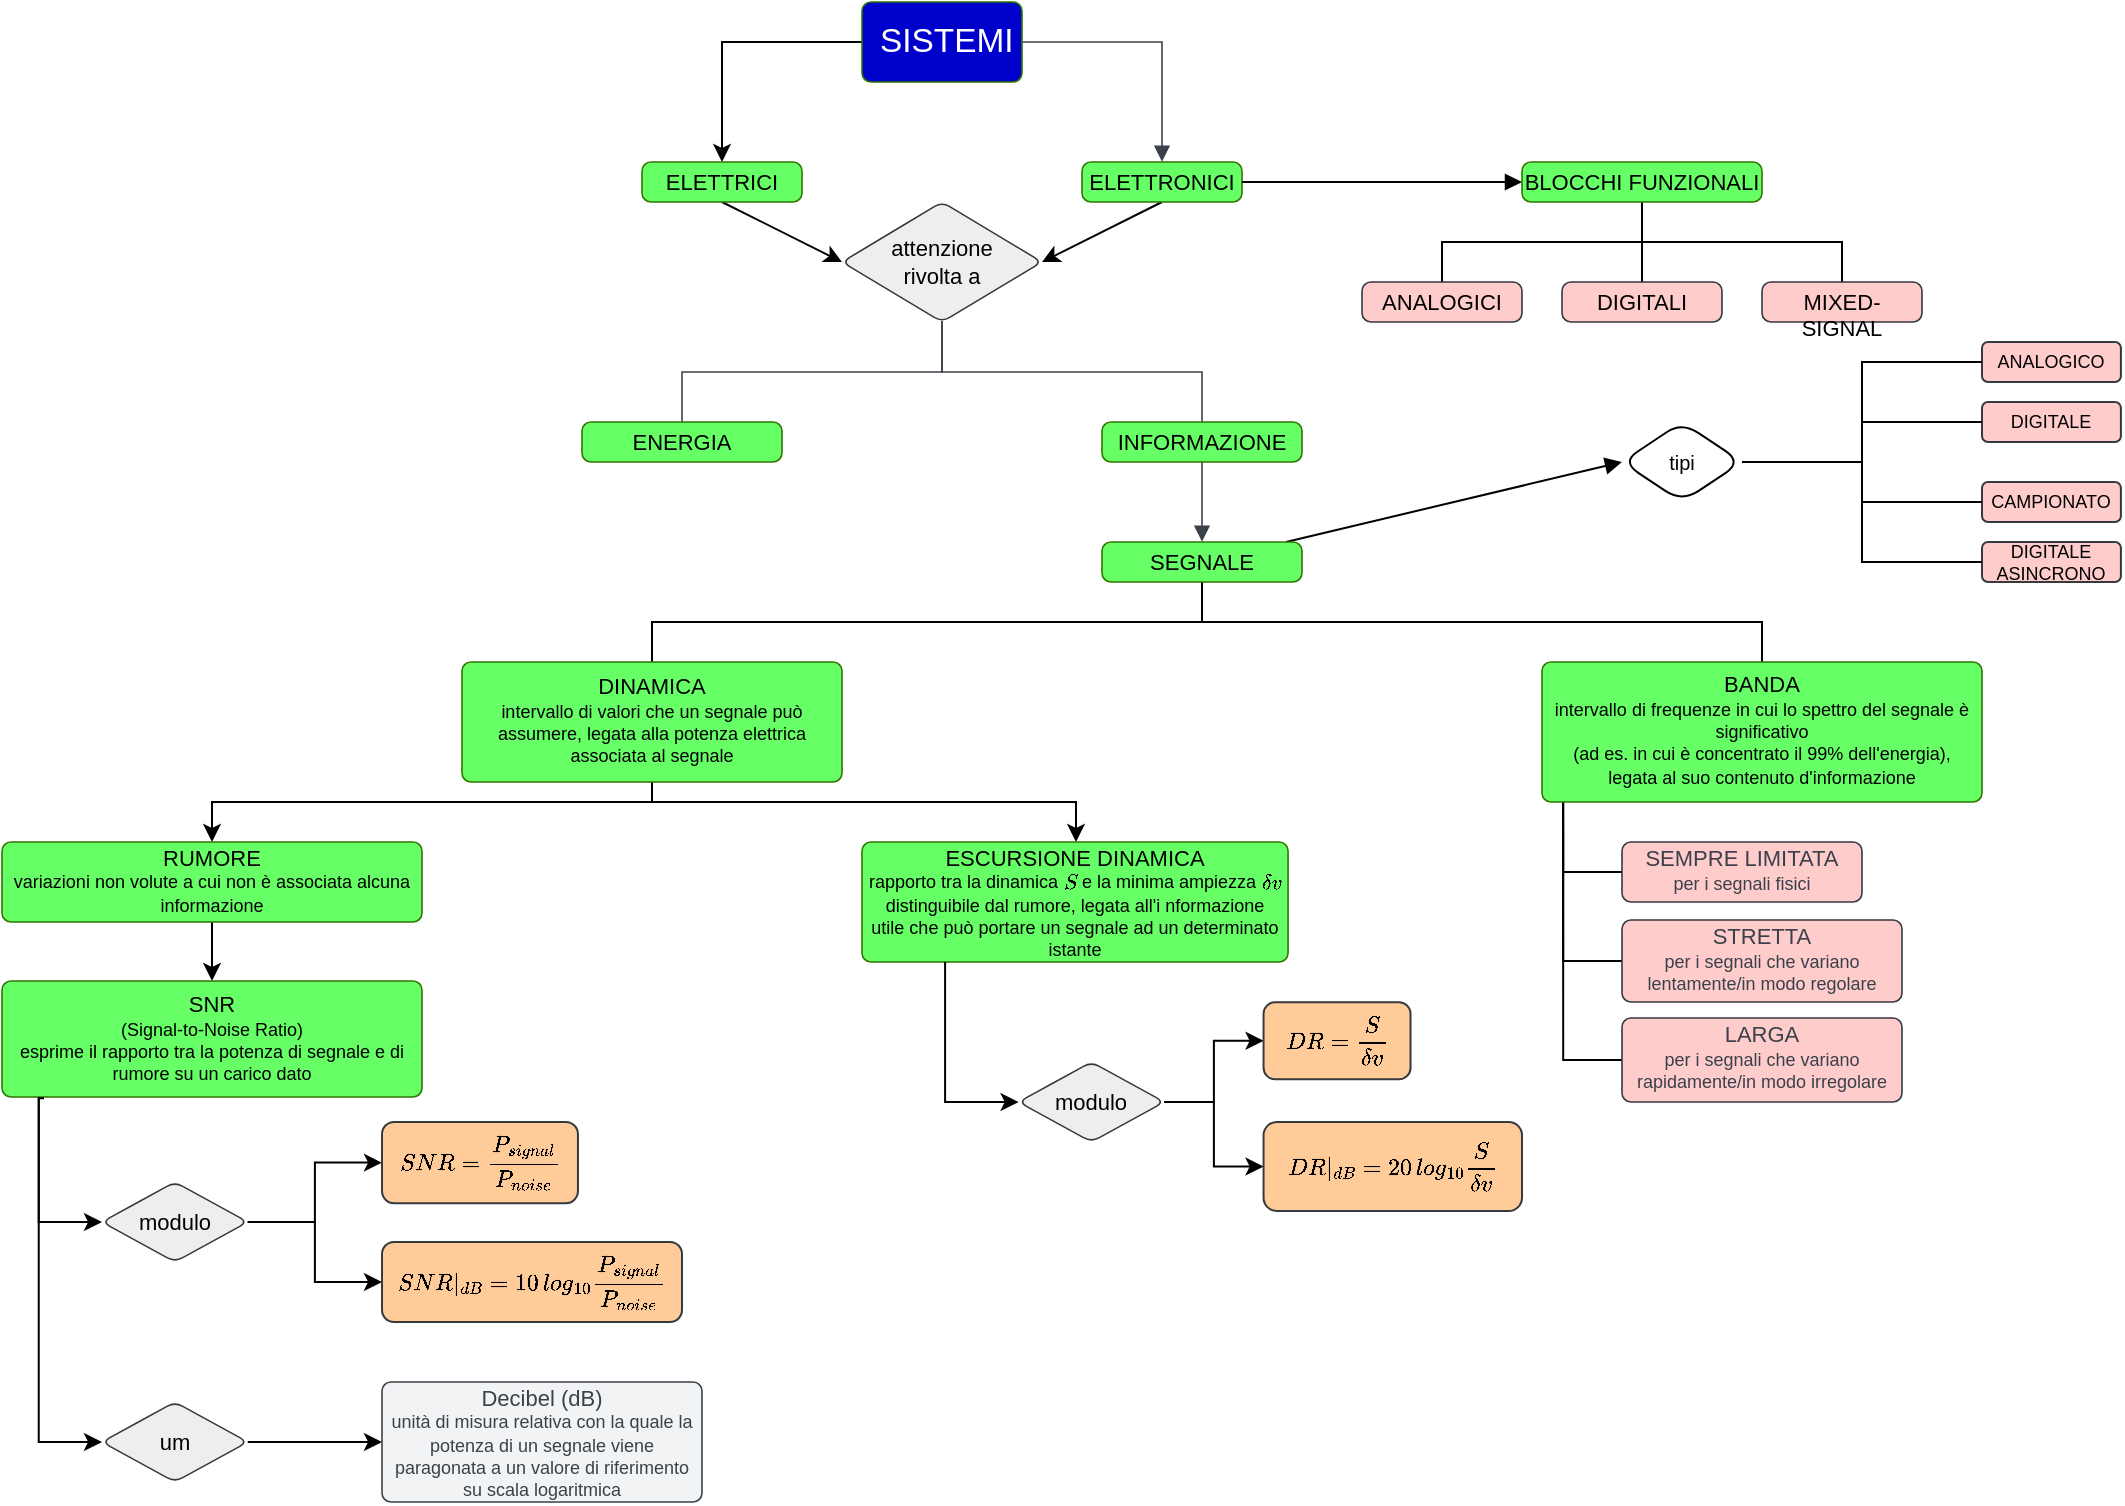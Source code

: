 <mxfile version="18.2.0" type="github">
  <diagram id="KbQLy3OMnYTvDfTse-Bw" name="Page-1">
    <mxGraphModel dx="2347" dy="2997" grid="1" gridSize="10" guides="1" tooltips="1" connect="1" arrows="1" fold="1" page="1" pageScale="1" pageWidth="1169" pageHeight="827" math="1" shadow="0">
      <root>
        <mxCell id="0" />
        <mxCell id="1" parent="0" />
        <mxCell id="S8-AEcQRGxQJLUGlmGjb-95" style="edgeStyle=orthogonalEdgeStyle;rounded=0;orthogonalLoop=1;jettySize=auto;html=1;entryX=0.5;entryY=0;entryDx=0;entryDy=0;fontSize=11;" edge="1" parent="1" source="V_KuhvTImbU-2_eGopWf-1" target="V_KuhvTImbU-2_eGopWf-2">
          <mxGeometry relative="1" as="geometry" />
        </mxCell>
        <UserObject label="SISTEMI" lucidchartObjectId="9QElXrMDOgw3" id="V_KuhvTImbU-2_eGopWf-1">
          <mxCell style="html=1;overflow=block;blockSpacing=1;whiteSpace=wrap;fontSize=16.7;spacing=9;strokeOpacity=100;fillOpacity=100;rounded=1;absoluteArcSize=1;arcSize=9;strokeWidth=0.8;fillColor=#0000CC;strokeColor=#2D7600;fontColor=#FFFFFF;container=0;" parent="1" vertex="1">
            <mxGeometry x="440" y="-1640" width="80" height="40" as="geometry" />
          </mxCell>
        </UserObject>
        <mxCell id="S8-AEcQRGxQJLUGlmGjb-93" style="rounded=0;orthogonalLoop=1;jettySize=auto;html=1;entryX=0;entryY=0.5;entryDx=0;entryDy=0;fontSize=11;exitX=0.5;exitY=1;exitDx=0;exitDy=0;" edge="1" parent="1" source="V_KuhvTImbU-2_eGopWf-2" target="V_KuhvTImbU-2_eGopWf-6">
          <mxGeometry relative="1" as="geometry" />
        </mxCell>
        <UserObject label="ELETTRICI" lucidchartObjectId="oREl5EtMewR." id="V_KuhvTImbU-2_eGopWf-2">
          <mxCell style="html=1;overflow=block;blockSpacing=1;whiteSpace=wrap;fontSize=11;spacing=0;strokeOpacity=100;fillOpacity=100;rounded=1;absoluteArcSize=1;arcSize=9;strokeWidth=0.8;fillColor=#66FF66;strokeColor=#2D7600;fontColor=#000000;container=0;" parent="1" vertex="1">
            <mxGeometry x="330" y="-1560" width="80" height="20" as="geometry" />
          </mxCell>
        </UserObject>
        <mxCell id="S8-AEcQRGxQJLUGlmGjb-92" style="rounded=0;orthogonalLoop=1;jettySize=auto;html=1;entryX=1;entryY=0.5;entryDx=0;entryDy=0;fontSize=11;exitX=0.5;exitY=1;exitDx=0;exitDy=0;" edge="1" parent="1" source="V_KuhvTImbU-2_eGopWf-3" target="V_KuhvTImbU-2_eGopWf-6">
          <mxGeometry relative="1" as="geometry" />
        </mxCell>
        <UserObject label="ELETTRONICI" lucidchartObjectId="GREljfqATe~l" id="V_KuhvTImbU-2_eGopWf-3">
          <mxCell style="html=1;overflow=block;blockSpacing=1;whiteSpace=wrap;fontSize=11;spacing=0;strokeOpacity=100;fillOpacity=100;rounded=1;absoluteArcSize=1;arcSize=9;strokeWidth=0.8;fillColor=#66FF66;strokeColor=#2D7600;fontColor=#000000;container=0;" parent="1" vertex="1">
            <mxGeometry x="550" y="-1560" width="80" height="20" as="geometry" />
          </mxCell>
        </UserObject>
        <UserObject label="" lucidchartObjectId="fVElLN0B~Lug" id="V_KuhvTImbU-2_eGopWf-5">
          <mxCell style="html=1;jettySize=18;whiteSpace=wrap;fontSize=13;strokeColor=#3a414a;strokeOpacity=100;strokeWidth=0.8;rounded=1;arcSize=0;edgeStyle=orthogonalEdgeStyle;startArrow=none;endArrow=block;endFill=1;exitX=1.002;exitY=0.5;exitPerimeter=0;entryX=0.5;entryY=-0.008;entryPerimeter=0;" parent="1" source="V_KuhvTImbU-2_eGopWf-1" target="V_KuhvTImbU-2_eGopWf-3" edge="1">
            <mxGeometry width="100" height="100" relative="1" as="geometry">
              <Array as="points" />
            </mxGeometry>
          </mxCell>
        </UserObject>
        <UserObject label="attenzione&lt;br&gt;rivolta a" lucidchartObjectId="2ZElksRTVC9U" id="V_KuhvTImbU-2_eGopWf-6">
          <mxCell style="html=1;overflow=block;blockSpacing=1;whiteSpace=wrap;rhombus;fontSize=11;spacing=2;strokeColor=#36393d;strokeOpacity=100;fillOpacity=100;rounded=1;absoluteArcSize=1;arcSize=9;fillColor=#eeeeee;strokeWidth=0.8;align=center;labelPosition=center;verticalLabelPosition=middle;verticalAlign=middle;fontColor=#000000;container=0;" parent="1" vertex="1">
            <mxGeometry x="430" y="-1540" width="100" height="60" as="geometry" />
          </mxCell>
        </UserObject>
        <UserObject label="ENERGIA" lucidchartObjectId="r1El8VEPG0fk" id="V_KuhvTImbU-2_eGopWf-9">
          <mxCell style="html=1;overflow=block;blockSpacing=1;whiteSpace=wrap;fontSize=11;align=center;spacing=3.8;strokeOpacity=100;fillOpacity=100;rounded=1;absoluteArcSize=1;arcSize=9;strokeWidth=0.8;fillColor=#66FF66;strokeColor=#2D7600;fontColor=#000000;container=0;" parent="1" vertex="1">
            <mxGeometry x="300" y="-1430" width="100" height="20" as="geometry" />
          </mxCell>
        </UserObject>
        <UserObject label="INFORMAZIONE" lucidchartObjectId="41ElJIFpAn1h" id="V_KuhvTImbU-2_eGopWf-10">
          <mxCell style="html=1;overflow=block;blockSpacing=1;whiteSpace=wrap;fontSize=11;spacing=3.8;strokeOpacity=100;fillOpacity=100;rounded=1;absoluteArcSize=1;arcSize=9;strokeWidth=0.8;fillColor=#66FF66;strokeColor=#2D7600;fontColor=#000000;container=0;" parent="1" vertex="1">
            <mxGeometry x="560" y="-1430" width="100" height="20" as="geometry" />
          </mxCell>
        </UserObject>
        <mxCell id="S8-AEcQRGxQJLUGlmGjb-97" style="edgeStyle=orthogonalEdgeStyle;rounded=0;orthogonalLoop=1;jettySize=auto;html=1;entryX=0.5;entryY=0;entryDx=0;entryDy=0;fontSize=11;endArrow=none;endFill=0;" edge="1" parent="1" source="V_KuhvTImbU-2_eGopWf-11" target="V_KuhvTImbU-2_eGopWf-15">
          <mxGeometry relative="1" as="geometry">
            <Array as="points">
              <mxPoint x="830" y="-1520" />
              <mxPoint x="930" y="-1520" />
            </Array>
          </mxGeometry>
        </mxCell>
        <mxCell id="S8-AEcQRGxQJLUGlmGjb-98" style="edgeStyle=orthogonalEdgeStyle;rounded=0;orthogonalLoop=1;jettySize=auto;html=1;entryX=0.5;entryY=0;entryDx=0;entryDy=0;fontSize=11;endArrow=none;endFill=0;" edge="1" parent="1" source="V_KuhvTImbU-2_eGopWf-11" target="V_KuhvTImbU-2_eGopWf-14">
          <mxGeometry relative="1" as="geometry" />
        </mxCell>
        <mxCell id="S8-AEcQRGxQJLUGlmGjb-99" style="edgeStyle=orthogonalEdgeStyle;rounded=0;orthogonalLoop=1;jettySize=auto;html=1;entryX=0.5;entryY=0;entryDx=0;entryDy=0;fontSize=11;endArrow=none;endFill=0;" edge="1" parent="1" source="V_KuhvTImbU-2_eGopWf-11" target="V_KuhvTImbU-2_eGopWf-13">
          <mxGeometry relative="1" as="geometry">
            <Array as="points">
              <mxPoint x="830" y="-1520" />
              <mxPoint x="730" y="-1520" />
            </Array>
          </mxGeometry>
        </mxCell>
        <UserObject label="BLOCCHI FUNZIONALI" lucidchartObjectId="E5El9gGK8zPB" id="V_KuhvTImbU-2_eGopWf-11">
          <mxCell style="html=1;overflow=block;blockSpacing=1;whiteSpace=wrap;fontSize=11;spacing=0;strokeOpacity=100;fillOpacity=100;rounded=1;absoluteArcSize=1;arcSize=9;strokeWidth=0.8;fillColor=#66FF66;strokeColor=#2D7600;fontColor=#000000;container=0;" parent="1" vertex="1">
            <mxGeometry x="770" y="-1560" width="120" height="20" as="geometry" />
          </mxCell>
        </UserObject>
        <mxCell id="S8-AEcQRGxQJLUGlmGjb-33" style="edgeStyle=orthogonalEdgeStyle;rounded=0;orthogonalLoop=1;jettySize=auto;html=1;entryX=0;entryY=0.5;entryDx=0;entryDy=0;fontFamily=Helvetica;fontSize=9;endArrow=block;endFill=1;strokeColor=#000000;" edge="1" parent="1" source="V_KuhvTImbU-2_eGopWf-3" target="V_KuhvTImbU-2_eGopWf-11">
          <mxGeometry relative="1" as="geometry" />
        </mxCell>
        <UserObject label="ANALOGICI" lucidchartObjectId="~5ElXes_VRlE" id="V_KuhvTImbU-2_eGopWf-13">
          <mxCell style="html=1;overflow=block;blockSpacing=1;whiteSpace=wrap;fontSize=11;spacing=3.8;strokeColor=#36393d;strokeOpacity=100;fillOpacity=100;rounded=1;absoluteArcSize=1;arcSize=9;fillColor=#ffcccc;strokeWidth=0.8;container=0;" parent="1" vertex="1">
            <mxGeometry x="690" y="-1500" width="80" height="20" as="geometry" />
          </mxCell>
        </UserObject>
        <UserObject label="DIGITALI" lucidchartObjectId="h6ElQ-4IRWUj" id="V_KuhvTImbU-2_eGopWf-14">
          <mxCell style="html=1;overflow=block;blockSpacing=1;whiteSpace=wrap;fontSize=11;spacing=3.8;strokeColor=#36393d;strokeOpacity=100;fillOpacity=100;rounded=1;absoluteArcSize=1;arcSize=9;fillColor=#ffcccc;strokeWidth=0.8;container=0;" parent="1" vertex="1">
            <mxGeometry x="790" y="-1500" width="80" height="20" as="geometry" />
          </mxCell>
        </UserObject>
        <UserObject label="MIXED-SIGNAL" lucidchartObjectId="l6El-GRD.1cs" id="V_KuhvTImbU-2_eGopWf-15">
          <mxCell style="html=1;overflow=block;blockSpacing=1;whiteSpace=wrap;fontSize=11;spacing=3.8;strokeColor=#36393d;strokeOpacity=100;fillOpacity=100;rounded=1;absoluteArcSize=1;arcSize=9;fillColor=#ffcccc;strokeWidth=0.8;container=0;" parent="1" vertex="1">
            <mxGeometry x="890" y="-1500" width="80" height="20" as="geometry" />
          </mxCell>
        </UserObject>
        <mxCell id="S8-AEcQRGxQJLUGlmGjb-69" style="edgeStyle=orthogonalEdgeStyle;rounded=0;orthogonalLoop=1;jettySize=auto;html=1;entryX=0.5;entryY=0;entryDx=0;entryDy=0;fontSize=9;exitX=0.5;exitY=1;exitDx=0;exitDy=0;endArrow=none;endFill=0;" edge="1" parent="1" source="V_KuhvTImbU-2_eGopWf-19" target="V_KuhvTImbU-2_eGopWf-21">
          <mxGeometry relative="1" as="geometry">
            <Array as="points">
              <mxPoint x="610" y="-1330" />
              <mxPoint x="335" y="-1330" />
            </Array>
          </mxGeometry>
        </mxCell>
        <mxCell id="S8-AEcQRGxQJLUGlmGjb-70" style="edgeStyle=orthogonalEdgeStyle;rounded=0;orthogonalLoop=1;jettySize=auto;html=1;entryX=0.5;entryY=0;entryDx=0;entryDy=0;fontSize=9;exitX=0.5;exitY=1;exitDx=0;exitDy=0;endArrow=none;endFill=0;" edge="1" parent="1" source="V_KuhvTImbU-2_eGopWf-19" target="V_KuhvTImbU-2_eGopWf-22">
          <mxGeometry relative="1" as="geometry">
            <Array as="points">
              <mxPoint x="610" y="-1330" />
              <mxPoint x="890" y="-1330" />
            </Array>
          </mxGeometry>
        </mxCell>
        <mxCell id="S8-AEcQRGxQJLUGlmGjb-112" style="edgeStyle=none;rounded=0;jumpSize=6;orthogonalLoop=1;jettySize=auto;html=1;entryX=0;entryY=0.5;entryDx=0;entryDy=0;fontSize=10;endArrow=block;endFill=1;endSize=6;strokeWidth=1;" edge="1" parent="1" source="V_KuhvTImbU-2_eGopWf-19" target="S8-AEcQRGxQJLUGlmGjb-106">
          <mxGeometry relative="1" as="geometry" />
        </mxCell>
        <UserObject label="SEGNALE" lucidchartObjectId="i~ElQbq9KEDh" id="V_KuhvTImbU-2_eGopWf-19">
          <mxCell style="html=1;overflow=block;blockSpacing=1;whiteSpace=wrap;fontSize=11;spacing=3.8;strokeOpacity=100;fillOpacity=100;rounded=1;absoluteArcSize=1;arcSize=9;strokeWidth=0.8;fillColor=#66FF66;strokeColor=#2D7600;fontColor=#000000;container=0;" parent="1" vertex="1">
            <mxGeometry x="560" y="-1370" width="100" height="20" as="geometry" />
          </mxCell>
        </UserObject>
        <UserObject label="" lucidchartObjectId="vaFlGMC20mRY" id="V_KuhvTImbU-2_eGopWf-20">
          <mxCell style="html=1;jettySize=18;whiteSpace=wrap;fontSize=13;strokeColor=#3a414a;strokeOpacity=100;strokeWidth=0.8;rounded=1;arcSize=12;edgeStyle=orthogonalEdgeStyle;startArrow=none;endArrow=block;endFill=1;exitX=0.5;exitY=1.012;exitPerimeter=0;entryX=0.5;entryY=-0.008;entryPerimeter=0;" parent="1" source="V_KuhvTImbU-2_eGopWf-10" target="V_KuhvTImbU-2_eGopWf-19" edge="1">
            <mxGeometry width="100" height="100" relative="1" as="geometry">
              <Array as="points" />
            </mxGeometry>
          </mxCell>
        </UserObject>
        <mxCell id="S8-AEcQRGxQJLUGlmGjb-72" style="edgeStyle=orthogonalEdgeStyle;rounded=0;orthogonalLoop=1;jettySize=auto;html=1;entryX=0.5;entryY=0;entryDx=0;entryDy=0;fontSize=9;" edge="1" parent="1" source="V_KuhvTImbU-2_eGopWf-21" target="V_KuhvTImbU-2_eGopWf-23">
          <mxGeometry relative="1" as="geometry">
            <Array as="points">
              <mxPoint x="335" y="-1240" />
              <mxPoint x="115" y="-1240" />
            </Array>
          </mxGeometry>
        </mxCell>
        <mxCell id="S8-AEcQRGxQJLUGlmGjb-73" style="edgeStyle=orthogonalEdgeStyle;rounded=0;orthogonalLoop=1;jettySize=auto;html=1;fontSize=9;" edge="1" parent="1" source="V_KuhvTImbU-2_eGopWf-21" target="V_KuhvTImbU-2_eGopWf-25">
          <mxGeometry relative="1" as="geometry">
            <Array as="points">
              <mxPoint x="335" y="-1240" />
              <mxPoint x="547" y="-1240" />
            </Array>
          </mxGeometry>
        </mxCell>
        <UserObject label="&lt;div style=&quot;display: flex; justify-content: center; text-align: center; align-items: baseline; font-size: 9px; line-height: 1.25; margin-top: -2px;&quot;&gt;&lt;span style=&quot;&quot;&gt;&lt;span style=&quot;font-size: 11px;&quot;&gt;DINAMICA&lt;br style=&quot;font-size: 11px;&quot;&gt;&lt;/span&gt;&lt;span style=&quot;&quot;&gt;intervallo di valori che un segnale può assumere, legata alla potenza elettrica associata al segnale&lt;/span&gt;&lt;/span&gt;&lt;/div&gt;" lucidchartObjectId="CaFlC.bQDcfy" id="V_KuhvTImbU-2_eGopWf-21">
          <mxCell style="html=1;overflow=block;blockSpacing=1;whiteSpace=wrap;fontSize=11;spacing=3.8;strokeOpacity=100;fillOpacity=100;rounded=1;absoluteArcSize=1;arcSize=9;strokeWidth=0.8;fontFamily=Helvetica;fillColor=#66FF66;strokeColor=#2D7600;fontColor=#000000;container=0;" parent="1" vertex="1">
            <mxGeometry x="240" y="-1310" width="190" height="60" as="geometry" />
          </mxCell>
        </UserObject>
        <mxCell id="S8-AEcQRGxQJLUGlmGjb-89" style="edgeStyle=orthogonalEdgeStyle;rounded=0;orthogonalLoop=1;jettySize=auto;html=1;exitX=0.048;exitY=1;exitDx=0;exitDy=0;exitPerimeter=0;entryX=0;entryY=0.5;entryDx=0;entryDy=0;fontSize=9;endArrow=none;endFill=0;" edge="1" parent="1" source="V_KuhvTImbU-2_eGopWf-22" target="V_KuhvTImbU-2_eGopWf-54">
          <mxGeometry relative="1" as="geometry">
            <Array as="points">
              <mxPoint x="791" y="-1160" />
            </Array>
          </mxGeometry>
        </mxCell>
        <mxCell id="S8-AEcQRGxQJLUGlmGjb-90" style="edgeStyle=orthogonalEdgeStyle;rounded=0;orthogonalLoop=1;jettySize=auto;html=1;exitX=0.048;exitY=1.003;exitDx=0;exitDy=0;exitPerimeter=0;entryX=0;entryY=0.5;entryDx=0;entryDy=0;fontSize=9;endArrow=none;endFill=0;" edge="1" parent="1" source="V_KuhvTImbU-2_eGopWf-22" target="V_KuhvTImbU-2_eGopWf-55">
          <mxGeometry relative="1" as="geometry">
            <Array as="points">
              <mxPoint x="791" y="-1111" />
            </Array>
          </mxGeometry>
        </mxCell>
        <mxCell id="S8-AEcQRGxQJLUGlmGjb-91" style="edgeStyle=orthogonalEdgeStyle;rounded=0;orthogonalLoop=1;jettySize=auto;html=1;exitX=0.048;exitY=1;exitDx=0;exitDy=0;exitPerimeter=0;entryX=0;entryY=0.5;entryDx=0;entryDy=0;fontSize=9;endArrow=none;endFill=0;" edge="1" parent="1" source="V_KuhvTImbU-2_eGopWf-22" target="V_KuhvTImbU-2_eGopWf-53">
          <mxGeometry relative="1" as="geometry">
            <Array as="points">
              <mxPoint x="791" y="-1205" />
            </Array>
          </mxGeometry>
        </mxCell>
        <UserObject label="&lt;div style=&quot;display: flex; justify-content: center; text-align: center; align-items: baseline; font-size: 11px; line-height: 1.25; margin-top: -2px;&quot;&gt;&lt;span style=&quot;font-size: 9px;&quot;&gt;&lt;span style=&quot;font-size: 11px;&quot;&gt;BANDA&lt;br style=&quot;font-size: 11px;&quot;&gt;&lt;/span&gt;&lt;span style=&quot;&quot;&gt;intervallo di frequenze in cui lo spettro del segnale è significativo&lt;br style=&quot;&quot;&gt;(ad es. in cui è concentrato il 99% dell&#39;energia), legata al suo contenuto d&#39;informazione&lt;br style=&quot;font-size: 11px;&quot;&gt;&lt;/span&gt;&lt;/span&gt;&lt;/div&gt;" lucidchartObjectId="NaFljsvgDDDa" id="V_KuhvTImbU-2_eGopWf-22">
          <mxCell style="html=1;overflow=block;blockSpacing=1;whiteSpace=wrap;fontSize=11;spacing=3.8;strokeOpacity=100;fillOpacity=100;rounded=1;absoluteArcSize=1;arcSize=9;strokeWidth=0.8;fillColor=#66FF66;strokeColor=#2D7600;fontColor=#000000;container=0;points=[[0,0,0,0,0],[0,0.24,0,0,0],[0,0.5,0,0,0],[0,0.76,0,0,0],[0,1,0,0,0],[0.05,1,0,0,2],[0.25,0,0,0,0],[0.25,1,0,0,0],[0.5,0,0,0,0],[0.5,1,0,0,0],[0.75,0,0,0,0],[0.75,1,0,0,0],[1,0,0,0,0],[1,0.26,0,0,0],[1,0.5,0,0,0],[1,0.76,0,0,0],[1,1,0,0,0]];" parent="1" vertex="1">
            <mxGeometry x="780" y="-1310" width="220" height="70" as="geometry" />
          </mxCell>
        </UserObject>
        <mxCell id="S8-AEcQRGxQJLUGlmGjb-68" style="edgeStyle=orthogonalEdgeStyle;rounded=0;orthogonalLoop=1;jettySize=auto;html=1;entryX=0.5;entryY=0;entryDx=0;entryDy=0;fontSize=9;" edge="1" parent="1" source="V_KuhvTImbU-2_eGopWf-23" target="V_KuhvTImbU-2_eGopWf-27">
          <mxGeometry relative="1" as="geometry" />
        </mxCell>
        <UserObject label="&lt;div style=&quot;display: flex; justify-content: center; text-align: center; align-items: baseline; font-size: 9px; line-height: 1.25; margin-top: -2px;&quot;&gt;&lt;span style=&quot;&quot;&gt;&lt;span style=&quot;font-size: 11px;&quot;&gt;RUMORE&lt;br style=&quot;font-size: 11px;&quot;&gt;&lt;/span&gt;&lt;span style=&quot;&quot;&gt;variazioni non volute a cui non è associata alcuna informazione&lt;/span&gt;&lt;/span&gt;&lt;/div&gt;" lucidchartObjectId="ceFloytlK~nw" id="V_KuhvTImbU-2_eGopWf-23">
          <mxCell style="html=1;overflow=block;blockSpacing=1;whiteSpace=wrap;fontSize=11;spacing=3.8;strokeOpacity=100;fillOpacity=100;rounded=1;absoluteArcSize=1;arcSize=9;strokeWidth=0.8;fillColor=#66FF66;strokeColor=#2D7600;fontColor=#000000;container=0;" parent="1" vertex="1">
            <mxGeometry x="10" y="-1220" width="210" height="40" as="geometry" />
          </mxCell>
        </UserObject>
        <UserObject label="&lt;div style=&quot;display: flex; justify-content: center; text-align: center; align-items: baseline; font-size: 9px; line-height: 1.25; margin-top: -2px;&quot;&gt;&lt;span style=&quot;&quot;&gt;&lt;span style=&quot;font-size: 11px;&quot;&gt;ESCURSIONE DINAMICA&lt;br style=&quot;font-size: 11px;&quot;&gt;&lt;/span&gt;&lt;span style=&quot;&quot;&gt;rapporto tra la dinamica \(S\) e la minima ampiezza \(\delta v\) distinguibile dal rumore, legata all&#39;i nformazione utile che può portare un segnale ad un determinato istante&lt;/span&gt;&lt;/span&gt;&lt;/div&gt;" lucidchartObjectId="-iFlFDH.yqT3" id="V_KuhvTImbU-2_eGopWf-25">
          <mxCell style="html=1;overflow=block;blockSpacing=1;whiteSpace=wrap;fontSize=11;spacing=3.8;strokeOpacity=100;fillOpacity=100;rounded=1;absoluteArcSize=1;arcSize=9;strokeWidth=0.8;fillColor=#66FF66;strokeColor=#2D7600;fontColor=#000000;container=0;" parent="1" vertex="1">
            <mxGeometry x="440" y="-1220" width="213.03" height="60" as="geometry" />
          </mxCell>
        </UserObject>
        <UserObject label="&lt;div style=&quot;display: flex; justify-content: center; text-align: center; align-items: baseline; font-size: 9px; line-height: 1.25; margin-top: -2px;&quot;&gt;&lt;span style=&quot;&quot;&gt;&lt;span style=&quot;font-size: 11px;&quot;&gt;SNR&lt;br style=&quot;font-size: 11px;&quot;&gt;&lt;/span&gt;&lt;span style=&quot;&quot;&gt;(Signal-to-Noise Ratio)&lt;br style=&quot;font-size: 11px;&quot;&gt;esprime il rapporto tra la potenza di segnale e di rumore su un carico dato&lt;/span&gt;&lt;/span&gt;&lt;/div&gt;" lucidchartObjectId="NlFl~mT72mBA" id="V_KuhvTImbU-2_eGopWf-27">
          <mxCell style="html=1;overflow=block;blockSpacing=1;whiteSpace=wrap;fontSize=11;spacing=3.8;strokeOpacity=100;fillOpacity=100;rounded=1;absoluteArcSize=1;arcSize=9;strokeWidth=0.8;fillColor=#66FF66;strokeColor=#2D7600;fontColor=#000000;container=0;" parent="1" vertex="1">
            <mxGeometry x="10" y="-1150.5" width="210" height="58" as="geometry" />
          </mxCell>
        </UserObject>
        <UserObject label="" lucidchartObjectId="zpFlL2CMC-he" id="V_KuhvTImbU-2_eGopWf-29">
          <mxCell style="html=1;jettySize=18;whiteSpace=wrap;fontSize=13;strokeColor=#3a414a;strokeOpacity=100;strokeWidth=0.8;rounded=1;arcSize=0;edgeStyle=orthogonalEdgeStyle;startArrow=none;endArrow=none;endFill=0;exitX=0.5;exitY=0.991;exitPerimeter=0;entryX=0.5;entryY=-0.012;entryPerimeter=0;" parent="1" source="V_KuhvTImbU-2_eGopWf-6" target="V_KuhvTImbU-2_eGopWf-9" edge="1">
            <mxGeometry width="100" height="100" relative="1" as="geometry">
              <Array as="points" />
            </mxGeometry>
          </mxCell>
        </UserObject>
        <UserObject label="" lucidchartObjectId="CpFlIvJUsDqa" id="V_KuhvTImbU-2_eGopWf-30">
          <mxCell style="html=1;jettySize=18;whiteSpace=wrap;fontSize=13;strokeColor=#3a414a;strokeOpacity=100;strokeWidth=0.8;rounded=1;arcSize=0;edgeStyle=orthogonalEdgeStyle;startArrow=none;endArrow=none;endFill=0;exitX=0.5;exitY=0.991;exitPerimeter=0;entryX=0.5;entryY=-0.012;entryPerimeter=0;" parent="1" source="V_KuhvTImbU-2_eGopWf-6" target="V_KuhvTImbU-2_eGopWf-10" edge="1">
            <mxGeometry width="100" height="100" relative="1" as="geometry">
              <Array as="points" />
            </mxGeometry>
          </mxCell>
        </UserObject>
        <mxCell id="S8-AEcQRGxQJLUGlmGjb-74" style="edgeStyle=orthogonalEdgeStyle;rounded=0;orthogonalLoop=1;jettySize=auto;html=1;entryX=0;entryY=0.5;entryDx=0;entryDy=0;fontSize=10;" edge="1" parent="1" source="V_KuhvTImbU-2_eGopWf-31" target="S8-AEcQRGxQJLUGlmGjb-37">
          <mxGeometry relative="1" as="geometry" />
        </mxCell>
        <mxCell id="S8-AEcQRGxQJLUGlmGjb-75" style="edgeStyle=orthogonalEdgeStyle;rounded=0;orthogonalLoop=1;jettySize=auto;html=1;entryX=0;entryY=0.5;entryDx=0;entryDy=0;fontSize=10;" edge="1" parent="1" source="V_KuhvTImbU-2_eGopWf-31" target="S8-AEcQRGxQJLUGlmGjb-38">
          <mxGeometry relative="1" as="geometry" />
        </mxCell>
        <UserObject label="modulo" lucidchartObjectId="kuFlH_ao~T5j" id="V_KuhvTImbU-2_eGopWf-31">
          <mxCell style="html=1;overflow=block;blockSpacing=1;whiteSpace=wrap;rhombus;fontSize=11;spacing=3.8;strokeColor=#36393d;strokeOpacity=100;fillOpacity=100;rounded=1;absoluteArcSize=1;arcSize=9;fillColor=#eeeeee;strokeWidth=0.8;fontColor=#000000;container=0;" parent="1" vertex="1">
            <mxGeometry x="60" y="-1050" width="72.87" height="40" as="geometry" />
          </mxCell>
        </UserObject>
        <mxCell id="S8-AEcQRGxQJLUGlmGjb-17" style="rounded=0;orthogonalLoop=1;jettySize=auto;html=1;entryX=0;entryY=0.5;entryDx=0;entryDy=0;fontFamily=Helvetica;fontSize=14;exitX=0.1;exitY=1.01;exitDx=0;exitDy=0;exitPerimeter=0;edgeStyle=elbowEdgeStyle;" edge="1" parent="1" source="V_KuhvTImbU-2_eGopWf-27" target="V_KuhvTImbU-2_eGopWf-31">
          <mxGeometry relative="1" as="geometry">
            <Array as="points">
              <mxPoint x="28.372" y="-1055.75" />
            </Array>
          </mxGeometry>
        </mxCell>
        <UserObject label="um" lucidchartObjectId="7uFlqthe8yNe" id="V_KuhvTImbU-2_eGopWf-32">
          <mxCell style="html=1;overflow=block;blockSpacing=1;whiteSpace=wrap;rhombus;fontSize=11;spacing=3.8;strokeColor=#36393d;strokeOpacity=100;fillOpacity=100;rounded=1;absoluteArcSize=1;arcSize=9;fillColor=#eeeeee;strokeWidth=0.8;fontColor=#000000;container=0;" parent="1" vertex="1">
            <mxGeometry x="60" y="-940" width="72.87" height="40" as="geometry" />
          </mxCell>
        </UserObject>
        <mxCell id="S8-AEcQRGxQJLUGlmGjb-18" style="edgeStyle=elbowEdgeStyle;rounded=0;orthogonalLoop=1;jettySize=auto;html=1;entryX=0;entryY=0.5;entryDx=0;entryDy=0;fontFamily=Helvetica;fontSize=14;" edge="1" parent="1" source="V_KuhvTImbU-2_eGopWf-27" target="V_KuhvTImbU-2_eGopWf-32">
          <mxGeometry relative="1" as="geometry">
            <Array as="points">
              <mxPoint x="28.372" y="-1019" />
            </Array>
          </mxGeometry>
        </mxCell>
        <UserObject label="&lt;div style=&quot;display: flex; justify-content: center; text-align: center; align-items: baseline; line-height: 1.25; margin-top: -2px; font-size: 9px;&quot;&gt;&lt;span&gt;&lt;span style=&quot;color: rgb(58, 65, 74);&quot;&gt;&lt;font style=&quot;font-size: 11px;&quot;&gt;Decibel (dB)&lt;/font&gt;&lt;br&gt;&lt;/span&gt;&lt;span style=&quot;color: rgb(58, 65, 74);&quot;&gt;unità di misura relativa con la quale la potenza di un segnale viene paragonata a un valore di riferimento su scala logaritmica&lt;/span&gt;&lt;/span&gt;&lt;/div&gt;" lucidchartObjectId="TzFl0S9uKZ~m" id="V_KuhvTImbU-2_eGopWf-37">
          <mxCell style="html=1;overflow=block;blockSpacing=1;whiteSpace=wrap;fontSize=13;spacing=3.8;strokeColor=#3a414a;strokeOpacity=100;fillOpacity=100;rounded=1;absoluteArcSize=1;arcSize=9;fillColor=#f2f3f5;strokeWidth=0.8;container=0;" parent="1" vertex="1">
            <mxGeometry x="200" y="-950" width="160" height="60" as="geometry" />
          </mxCell>
        </UserObject>
        <mxCell id="S8-AEcQRGxQJLUGlmGjb-23" style="edgeStyle=elbowEdgeStyle;rounded=0;orthogonalLoop=1;jettySize=auto;html=1;fontFamily=Helvetica;fontSize=14;" edge="1" parent="1" source="V_KuhvTImbU-2_eGopWf-32" target="V_KuhvTImbU-2_eGopWf-37">
          <mxGeometry relative="1" as="geometry" />
        </mxCell>
        <mxCell id="S8-AEcQRGxQJLUGlmGjb-77" style="edgeStyle=orthogonalEdgeStyle;rounded=0;orthogonalLoop=1;jettySize=auto;html=1;entryX=0;entryY=0.5;entryDx=0;entryDy=0;fontSize=10;" edge="1" parent="1" source="V_KuhvTImbU-2_eGopWf-39" target="S8-AEcQRGxQJLUGlmGjb-6">
          <mxGeometry relative="1" as="geometry" />
        </mxCell>
        <mxCell id="S8-AEcQRGxQJLUGlmGjb-78" style="edgeStyle=orthogonalEdgeStyle;rounded=0;orthogonalLoop=1;jettySize=auto;html=1;entryX=0;entryY=0.5;entryDx=0;entryDy=0;fontSize=10;" edge="1" parent="1" source="V_KuhvTImbU-2_eGopWf-39" target="S8-AEcQRGxQJLUGlmGjb-39">
          <mxGeometry relative="1" as="geometry" />
        </mxCell>
        <UserObject label="modulo" lucidchartObjectId="eGFlUj89s3dI" id="V_KuhvTImbU-2_eGopWf-39">
          <mxCell style="html=1;overflow=block;blockSpacing=1;whiteSpace=wrap;rhombus;fontSize=11;spacing=3.8;strokeColor=#36393d;strokeOpacity=100;fillOpacity=100;rounded=1;absoluteArcSize=1;arcSize=9;fillColor=#eeeeee;strokeWidth=0.8;fontColor=#000000;container=0;" parent="1" vertex="1">
            <mxGeometry x="518.3" y="-1110" width="72.834" height="40" as="geometry" />
          </mxCell>
        </UserObject>
        <mxCell id="S8-AEcQRGxQJLUGlmGjb-7" style="edgeStyle=elbowEdgeStyle;rounded=0;orthogonalLoop=1;jettySize=auto;html=1;entryX=0;entryY=0.5;entryDx=0;entryDy=0;" edge="1" parent="1" source="V_KuhvTImbU-2_eGopWf-25" target="V_KuhvTImbU-2_eGopWf-39">
          <mxGeometry relative="1" as="geometry">
            <Array as="points">
              <mxPoint x="481.552" y="-1107.625" />
            </Array>
          </mxGeometry>
        </mxCell>
        <UserObject label="&lt;div style=&quot;display: flex; justify-content: center; text-align: center; align-items: baseline; font-size: 9px; line-height: 1.25; margin-top: -2px;&quot;&gt;&lt;span style=&quot;&quot;&gt;&lt;span style=&quot;font-size: 11px; color: rgb(58, 65, 74);&quot;&gt;SEMPRE LIMITATA&lt;br style=&quot;font-size: 11px;&quot;&gt;&lt;/span&gt;&lt;span style=&quot;color: rgb(58, 65, 74);&quot;&gt;per i segnali fisici&lt;/span&gt;&lt;/span&gt;&lt;/div&gt;" lucidchartObjectId="OPFlVcPKJhmu" id="V_KuhvTImbU-2_eGopWf-53">
          <mxCell style="html=1;overflow=block;blockSpacing=1;whiteSpace=wrap;fontSize=11;spacing=3.8;strokeColor=#36393d;strokeOpacity=100;rounded=1;absoluteArcSize=1;arcSize=9;strokeWidth=0.8;fillColor=#ffcccc;container=0;" parent="1" vertex="1">
            <mxGeometry x="820" y="-1220" width="120" height="30" as="geometry" />
          </mxCell>
        </UserObject>
        <UserObject label="&lt;div style=&quot;display: flex; justify-content: center; text-align: center; align-items: baseline; font-size: 9px; line-height: 1.25; margin-top: -2px;&quot;&gt;&lt;span style=&quot;&quot;&gt;&lt;span style=&quot;font-size: 11px; color: rgb(58, 65, 74);&quot;&gt;STRETTA&lt;br style=&quot;font-size: 11px;&quot;&gt;&lt;/span&gt;&lt;font style=&quot;font-size: 9px;&quot;&gt;&lt;span style=&quot;color: rgb(58, 65, 74);&quot;&gt;per i segnali che variano lentamente/in modo regolare&lt;/span&gt;&lt;/font&gt;&lt;/span&gt;&lt;/div&gt;" lucidchartObjectId="6TFlstYmunlc" id="V_KuhvTImbU-2_eGopWf-54">
          <mxCell style="html=1;overflow=block;blockSpacing=1;whiteSpace=wrap;fontSize=11;spacing=3.8;strokeColor=#36393d;strokeOpacity=100;rounded=1;absoluteArcSize=1;arcSize=9;strokeWidth=0.8;fillColor=#ffcccc;container=0;" parent="1" vertex="1">
            <mxGeometry x="820" y="-1181" width="140" height="41" as="geometry" />
          </mxCell>
        </UserObject>
        <UserObject label="&lt;div style=&quot;display: flex; justify-content: center; text-align: center; align-items: baseline; font-size: 9px; line-height: 1.25; margin-top: -2px;&quot;&gt;&lt;span style=&quot;&quot;&gt;&lt;span style=&quot;font-size: 11px; color: rgb(58, 65, 74);&quot;&gt;LARGA&lt;br style=&quot;font-size: 11px;&quot;&gt;&lt;/span&gt;&lt;span style=&quot;color: rgb(58, 65, 74);&quot;&gt;per i segnali che variano rapidamente/in modo irregolare&lt;/span&gt;&lt;/span&gt;&lt;/div&gt;" lucidchartObjectId="8TFl-1Wmz8BK" id="V_KuhvTImbU-2_eGopWf-55">
          <mxCell style="html=1;overflow=block;blockSpacing=1;whiteSpace=wrap;fontSize=11;spacing=3.8;strokeColor=#36393d;strokeOpacity=100;rounded=1;absoluteArcSize=1;arcSize=9;strokeWidth=0.8;fillColor=#ffcccc;container=0;" parent="1" vertex="1">
            <mxGeometry x="820" y="-1132" width="140" height="42" as="geometry" />
          </mxCell>
        </UserObject>
        <mxCell id="S8-AEcQRGxQJLUGlmGjb-6" value="$$DR|_{dB} = 20 \, log_{10} \frac{S}{\delta v}$$" style="rounded=1;whiteSpace=wrap;html=1;shadow=0;glass=0;sketch=0;fillColor=#ffcc99;strokeColor=#36393d;container=0;fontSize=10;" vertex="1" parent="1">
          <mxGeometry x="640.78" y="-1080" width="129.22" height="44.5" as="geometry" />
        </mxCell>
        <mxCell id="S8-AEcQRGxQJLUGlmGjb-37" value="$$SNR = \frac{P_{signal}}{P_{noise}}$$" style="rounded=1;whiteSpace=wrap;html=1;shadow=0;glass=0;sketch=0;fontFamily=Helvetica;fontSize=10;fillColor=#ffcc99;strokeColor=#36393d;container=0;" vertex="1" parent="1">
          <mxGeometry x="200" y="-1080" width="97.98" height="40.63" as="geometry" />
        </mxCell>
        <mxCell id="S8-AEcQRGxQJLUGlmGjb-38" value="$$SNR|_{dB} = 10 \, log_{10} \frac{P_{signal}}{P_{noise}}$$" style="rounded=1;whiteSpace=wrap;html=1;shadow=0;glass=0;sketch=0;fontFamily=Helvetica;fontSize=10;fillColor=#ffcc99;strokeColor=#36393d;container=0;" vertex="1" parent="1">
          <mxGeometry x="200" y="-1020" width="150" height="40" as="geometry" />
        </mxCell>
        <mxCell id="S8-AEcQRGxQJLUGlmGjb-39" value="$$DR = \frac{S}{\delta v}$$" style="rounded=1;whiteSpace=wrap;html=1;shadow=0;glass=0;sketch=0;fillColor=#ffcc99;strokeColor=#36393d;container=0;fontSize=10;" vertex="1" parent="1">
          <mxGeometry x="640.78" y="-1139.87" width="73.49" height="38.5" as="geometry" />
        </mxCell>
        <mxCell id="S8-AEcQRGxQJLUGlmGjb-42" value="&lt;div&gt;ANALOGICO&lt;/div&gt;" style="rounded=1;whiteSpace=wrap;html=1;shadow=0;glass=0;sketch=0;fontFamily=Helvetica;fontSize=9;fillColor=#ffcccc;strokeColor=#36393d;container=0;" vertex="1" parent="1">
          <mxGeometry x="1000" y="-1470" width="69.46" height="20" as="geometry" />
        </mxCell>
        <mxCell id="S8-AEcQRGxQJLUGlmGjb-43" value="DIGITALE" style="rounded=1;whiteSpace=wrap;html=1;shadow=0;glass=0;sketch=0;fontFamily=Helvetica;fontSize=9;fillColor=#ffcccc;strokeColor=#36393d;container=0;" vertex="1" parent="1">
          <mxGeometry x="1000" y="-1440" width="69.46" height="20" as="geometry" />
        </mxCell>
        <mxCell id="S8-AEcQRGxQJLUGlmGjb-96" style="edgeStyle=orthogonalEdgeStyle;rounded=0;orthogonalLoop=1;jettySize=auto;html=1;exitX=0.5;exitY=1;exitDx=0;exitDy=0;fontSize=11;" edge="1" parent="1" source="V_KuhvTImbU-2_eGopWf-15" target="V_KuhvTImbU-2_eGopWf-15">
          <mxGeometry relative="1" as="geometry" />
        </mxCell>
        <mxCell id="S8-AEcQRGxQJLUGlmGjb-102" value="&lt;div&gt;CAMPIONATO&lt;/div&gt;" style="rounded=1;whiteSpace=wrap;html=1;shadow=0;glass=0;sketch=0;fontFamily=Helvetica;fontSize=9;fillColor=#ffcccc;strokeColor=#36393d;container=0;" vertex="1" parent="1">
          <mxGeometry x="1000" y="-1400" width="69.46" height="20" as="geometry" />
        </mxCell>
        <mxCell id="S8-AEcQRGxQJLUGlmGjb-103" value="DIGITALE ASINCRONO" style="rounded=1;whiteSpace=wrap;html=1;shadow=0;glass=0;sketch=0;fontFamily=Helvetica;fontSize=9;fillColor=#ffcccc;strokeColor=#36393d;container=0;" vertex="1" parent="1">
          <mxGeometry x="1000" y="-1370" width="69.46" height="20" as="geometry" />
        </mxCell>
        <mxCell id="S8-AEcQRGxQJLUGlmGjb-108" style="edgeStyle=orthogonalEdgeStyle;rounded=0;jumpSize=6;orthogonalLoop=1;jettySize=auto;html=1;entryX=0;entryY=0.5;entryDx=0;entryDy=0;fontSize=10;endArrow=none;endFill=0;endSize=6;strokeWidth=1;" edge="1" parent="1" source="S8-AEcQRGxQJLUGlmGjb-106" target="S8-AEcQRGxQJLUGlmGjb-42">
          <mxGeometry relative="1" as="geometry" />
        </mxCell>
        <mxCell id="S8-AEcQRGxQJLUGlmGjb-109" style="edgeStyle=orthogonalEdgeStyle;rounded=0;jumpSize=6;orthogonalLoop=1;jettySize=auto;html=1;exitX=1;exitY=0.5;exitDx=0;exitDy=0;entryX=0;entryY=0.5;entryDx=0;entryDy=0;fontSize=10;endArrow=none;endFill=0;endSize=6;strokeWidth=1;" edge="1" parent="1" source="S8-AEcQRGxQJLUGlmGjb-106" target="S8-AEcQRGxQJLUGlmGjb-103">
          <mxGeometry relative="1" as="geometry" />
        </mxCell>
        <mxCell id="S8-AEcQRGxQJLUGlmGjb-110" style="edgeStyle=orthogonalEdgeStyle;rounded=0;jumpSize=6;orthogonalLoop=1;jettySize=auto;html=1;entryX=0;entryY=0.5;entryDx=0;entryDy=0;fontSize=10;endArrow=none;endFill=0;endSize=6;strokeWidth=1;" edge="1" parent="1" source="S8-AEcQRGxQJLUGlmGjb-106" target="S8-AEcQRGxQJLUGlmGjb-43">
          <mxGeometry relative="1" as="geometry" />
        </mxCell>
        <mxCell id="S8-AEcQRGxQJLUGlmGjb-111" style="edgeStyle=orthogonalEdgeStyle;rounded=0;jumpSize=6;orthogonalLoop=1;jettySize=auto;html=1;entryX=0;entryY=0.5;entryDx=0;entryDy=0;fontSize=10;endArrow=none;endFill=0;endSize=6;strokeWidth=1;" edge="1" parent="1" source="S8-AEcQRGxQJLUGlmGjb-106" target="S8-AEcQRGxQJLUGlmGjb-102">
          <mxGeometry relative="1" as="geometry" />
        </mxCell>
        <mxCell id="S8-AEcQRGxQJLUGlmGjb-106" value="tipi" style="rhombus;whiteSpace=wrap;html=1;labelBorderColor=none;fontSize=10;rounded=1;" vertex="1" parent="1">
          <mxGeometry x="820" y="-1430" width="60" height="40" as="geometry" />
        </mxCell>
      </root>
    </mxGraphModel>
  </diagram>
</mxfile>
